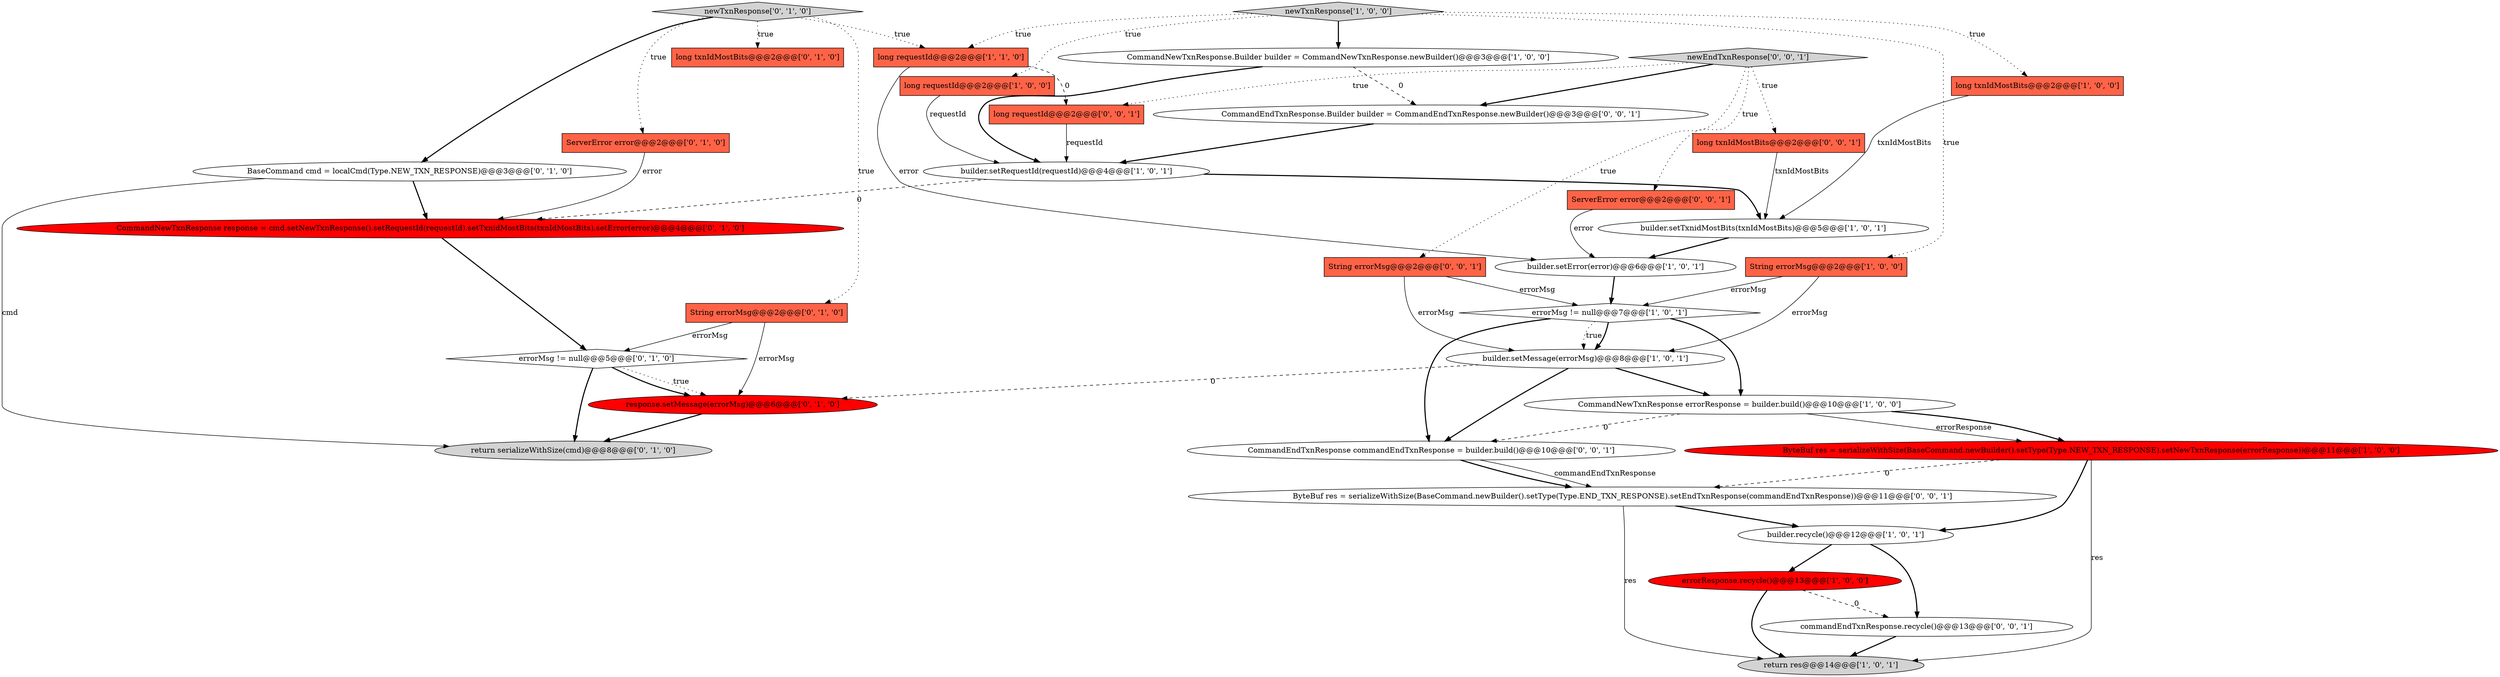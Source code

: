 digraph {
14 [style = filled, label = "builder.setTxnidMostBits(txnIdMostBits)@@@5@@@['1', '0', '1']", fillcolor = white, shape = ellipse image = "AAA0AAABBB1BBB"];
4 [style = filled, label = "CommandNewTxnResponse.Builder builder = CommandNewTxnResponse.newBuilder()@@@3@@@['1', '0', '0']", fillcolor = white, shape = ellipse image = "AAA0AAABBB1BBB"];
26 [style = filled, label = "CommandEndTxnResponse.Builder builder = CommandEndTxnResponse.newBuilder()@@@3@@@['0', '0', '1']", fillcolor = white, shape = ellipse image = "AAA0AAABBB3BBB"];
3 [style = filled, label = "ByteBuf res = serializeWithSize(BaseCommand.newBuilder().setType(Type.NEW_TXN_RESPONSE).setNewTxnResponse(errorResponse))@@@11@@@['1', '0', '0']", fillcolor = red, shape = ellipse image = "AAA1AAABBB1BBB"];
25 [style = filled, label = "String errorMsg@@@2@@@['0', '0', '1']", fillcolor = tomato, shape = box image = "AAA0AAABBB3BBB"];
28 [style = filled, label = "ByteBuf res = serializeWithSize(BaseCommand.newBuilder().setType(Type.END_TXN_RESPONSE).setEndTxnResponse(commandEndTxnResponse))@@@11@@@['0', '0', '1']", fillcolor = white, shape = ellipse image = "AAA0AAABBB3BBB"];
7 [style = filled, label = "builder.setError(error)@@@6@@@['1', '0', '1']", fillcolor = white, shape = ellipse image = "AAA0AAABBB1BBB"];
29 [style = filled, label = "commandEndTxnResponse.recycle()@@@13@@@['0', '0', '1']", fillcolor = white, shape = ellipse image = "AAA0AAABBB3BBB"];
22 [style = filled, label = "errorMsg != null@@@5@@@['0', '1', '0']", fillcolor = white, shape = diamond image = "AAA0AAABBB2BBB"];
9 [style = filled, label = "String errorMsg@@@2@@@['1', '0', '0']", fillcolor = tomato, shape = box image = "AAA0AAABBB1BBB"];
1 [style = filled, label = "long txnIdMostBits@@@2@@@['1', '0', '0']", fillcolor = tomato, shape = box image = "AAA0AAABBB1BBB"];
17 [style = filled, label = "return serializeWithSize(cmd)@@@8@@@['0', '1', '0']", fillcolor = lightgray, shape = ellipse image = "AAA0AAABBB2BBB"];
10 [style = filled, label = "return res@@@14@@@['1', '0', '1']", fillcolor = lightgray, shape = ellipse image = "AAA0AAABBB1BBB"];
21 [style = filled, label = "newTxnResponse['0', '1', '0']", fillcolor = lightgray, shape = diamond image = "AAA0AAABBB2BBB"];
30 [style = filled, label = "long txnIdMostBits@@@2@@@['0', '0', '1']", fillcolor = tomato, shape = box image = "AAA0AAABBB3BBB"];
5 [style = filled, label = "builder.setMessage(errorMsg)@@@8@@@['1', '0', '1']", fillcolor = white, shape = ellipse image = "AAA0AAABBB1BBB"];
19 [style = filled, label = "String errorMsg@@@2@@@['0', '1', '0']", fillcolor = tomato, shape = box image = "AAA0AAABBB2BBB"];
15 [style = filled, label = "errorMsg != null@@@7@@@['1', '0', '1']", fillcolor = white, shape = diamond image = "AAA0AAABBB1BBB"];
11 [style = filled, label = "CommandNewTxnResponse errorResponse = builder.build()@@@10@@@['1', '0', '0']", fillcolor = white, shape = ellipse image = "AAA0AAABBB1BBB"];
24 [style = filled, label = "BaseCommand cmd = localCmd(Type.NEW_TXN_RESPONSE)@@@3@@@['0', '1', '0']", fillcolor = white, shape = ellipse image = "AAA0AAABBB2BBB"];
27 [style = filled, label = "ServerError error@@@2@@@['0', '0', '1']", fillcolor = tomato, shape = box image = "AAA0AAABBB3BBB"];
8 [style = filled, label = "errorResponse.recycle()@@@13@@@['1', '0', '0']", fillcolor = red, shape = ellipse image = "AAA1AAABBB1BBB"];
20 [style = filled, label = "response.setMessage(errorMsg)@@@6@@@['0', '1', '0']", fillcolor = red, shape = ellipse image = "AAA1AAABBB2BBB"];
13 [style = filled, label = "long requestId@@@2@@@['1', '1', '0']", fillcolor = tomato, shape = box image = "AAA0AAABBB1BBB"];
31 [style = filled, label = "CommandEndTxnResponse commandEndTxnResponse = builder.build()@@@10@@@['0', '0', '1']", fillcolor = white, shape = ellipse image = "AAA0AAABBB3BBB"];
2 [style = filled, label = "long requestId@@@2@@@['1', '0', '0']", fillcolor = tomato, shape = box image = "AAA0AAABBB1BBB"];
6 [style = filled, label = "builder.recycle()@@@12@@@['1', '0', '1']", fillcolor = white, shape = ellipse image = "AAA0AAABBB1BBB"];
32 [style = filled, label = "long requestId@@@2@@@['0', '0', '1']", fillcolor = tomato, shape = box image = "AAA0AAABBB3BBB"];
12 [style = filled, label = "builder.setRequestId(requestId)@@@4@@@['1', '0', '1']", fillcolor = white, shape = ellipse image = "AAA0AAABBB1BBB"];
33 [style = filled, label = "newEndTxnResponse['0', '0', '1']", fillcolor = lightgray, shape = diamond image = "AAA0AAABBB3BBB"];
18 [style = filled, label = "ServerError error@@@2@@@['0', '1', '0']", fillcolor = tomato, shape = box image = "AAA0AAABBB2BBB"];
0 [style = filled, label = "newTxnResponse['1', '0', '0']", fillcolor = lightgray, shape = diamond image = "AAA0AAABBB1BBB"];
23 [style = filled, label = "CommandNewTxnResponse response = cmd.setNewTxnResponse().setRequestId(requestId).setTxnidMostBits(txnIdMostBits).setError(error)@@@4@@@['0', '1', '0']", fillcolor = red, shape = ellipse image = "AAA1AAABBB2BBB"];
16 [style = filled, label = "long txnIdMostBits@@@2@@@['0', '1', '0']", fillcolor = tomato, shape = box image = "AAA0AAABBB2BBB"];
15->5 [style = dotted, label="true"];
25->5 [style = solid, label="errorMsg"];
8->10 [style = bold, label=""];
11->3 [style = solid, label="errorResponse"];
20->17 [style = bold, label=""];
19->20 [style = solid, label="errorMsg"];
28->6 [style = bold, label=""];
0->13 [style = dotted, label="true"];
12->23 [style = dashed, label="0"];
3->28 [style = dashed, label="0"];
21->18 [style = dotted, label="true"];
33->32 [style = dotted, label="true"];
3->6 [style = bold, label=""];
31->28 [style = solid, label="commandEndTxnResponse"];
21->24 [style = bold, label=""];
4->26 [style = dashed, label="0"];
9->15 [style = solid, label="errorMsg"];
18->23 [style = solid, label="error"];
33->30 [style = dotted, label="true"];
15->5 [style = bold, label=""];
6->29 [style = bold, label=""];
33->26 [style = bold, label=""];
14->7 [style = bold, label=""];
5->20 [style = dashed, label="0"];
13->32 [style = dashed, label="0"];
13->7 [style = solid, label="error"];
26->12 [style = bold, label=""];
33->25 [style = dotted, label="true"];
23->22 [style = bold, label=""];
22->20 [style = dotted, label="true"];
15->11 [style = bold, label=""];
5->31 [style = bold, label=""];
22->20 [style = bold, label=""];
11->3 [style = bold, label=""];
3->10 [style = solid, label="res"];
0->4 [style = bold, label=""];
15->31 [style = bold, label=""];
11->31 [style = dashed, label="0"];
2->12 [style = solid, label="requestId"];
21->19 [style = dotted, label="true"];
6->8 [style = bold, label=""];
12->14 [style = bold, label=""];
27->7 [style = solid, label="error"];
25->15 [style = solid, label="errorMsg"];
1->14 [style = solid, label="txnIdMostBits"];
4->12 [style = bold, label=""];
22->17 [style = bold, label=""];
7->15 [style = bold, label=""];
29->10 [style = bold, label=""];
21->13 [style = dotted, label="true"];
5->11 [style = bold, label=""];
31->28 [style = bold, label=""];
0->2 [style = dotted, label="true"];
21->16 [style = dotted, label="true"];
24->17 [style = solid, label="cmd"];
33->27 [style = dotted, label="true"];
30->14 [style = solid, label="txnIdMostBits"];
0->9 [style = dotted, label="true"];
19->22 [style = solid, label="errorMsg"];
8->29 [style = dashed, label="0"];
32->12 [style = solid, label="requestId"];
28->10 [style = solid, label="res"];
0->1 [style = dotted, label="true"];
9->5 [style = solid, label="errorMsg"];
24->23 [style = bold, label=""];
}
